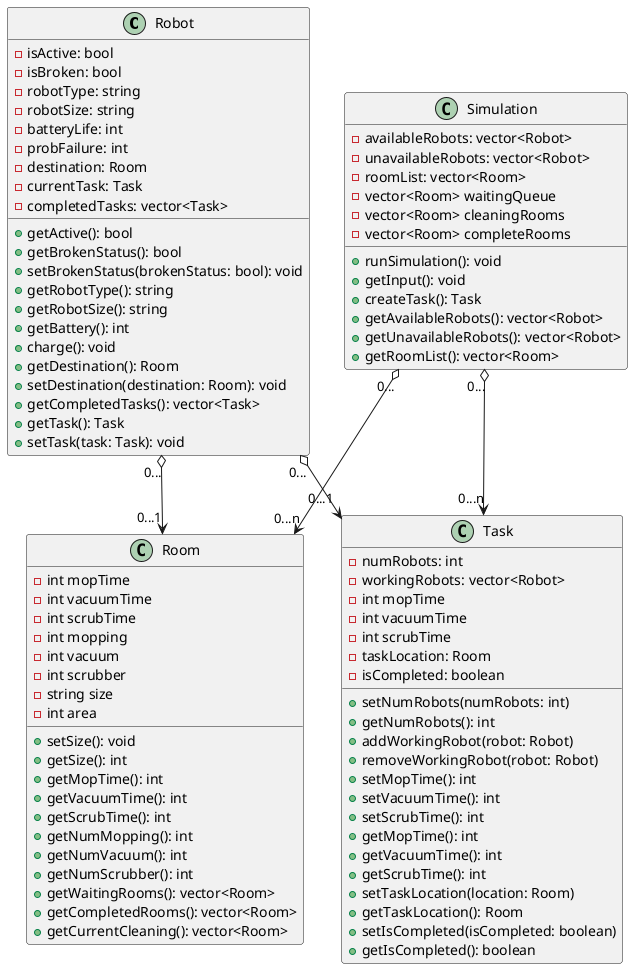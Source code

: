 @startuml classDiagrams

class Robot {
    - isActive: bool
    - isBroken: bool
    - robotType: string
    - robotSize: string
    - batteryLife: int
    - probFailure: int
    - destination: Room
    - currentTask: Task
    - completedTasks: vector<Task>
    + getActive(): bool
    + getBrokenStatus(): bool
    + setBrokenStatus(brokenStatus: bool): void
    + getRobotType(): string
    + getRobotSize(): string
    + getBattery(): int
    + charge(): void
    + getDestination(): Room
    + setDestination(destination: Room): void
    + getCompletedTasks(): vector<Task>
    + getTask(): Task
    + setTask(task: Task): void
}

class Room {
    - int mopTime
    - int vacuumTime
    - int scrubTime
    - int mopping
    - int vacuum
    - int scrubber
    - string size
    - int area

    + setSize(): void
    + getSize(): int
    + getMopTime(): int
    + getVacuumTime(): int
    + getScrubTime(): int
    + getNumMopping(): int
    + getNumVacuum(): int
    + getNumScrubber(): int
    + getWaitingRooms(): vector<Room>
    + getCompletedRooms(): vector<Room>
    + getCurrentCleaning(): vector<Room>
    
}

class Simulation {
    - availableRobots: vector<Robot>
    - unavailableRobots: vector<Robot>
    - roomList: vector<Room>
    - vector<Room> waitingQueue
    - vector<Room> cleaningRooms
    - vector<Room> completeRooms

    + runSimulation(): void
    + getInput(): void
    + createTask(): Task
    + getAvailableRobots(): vector<Robot>
    + getUnavailableRobots(): vector<Robot>
    + getRoomList(): vector<Room>
}

class Task {
  - numRobots: int
  - workingRobots: vector<Robot>
  - int mopTime
  - int vacuumTime
  - int scrubTime
  - taskLocation: Room
  - isCompleted: boolean
  + setNumRobots(numRobots: int)
  + getNumRobots(): int
  + addWorkingRobot(robot: Robot)
  + removeWorkingRobot(robot: Robot)
  + setMopTime(): int
  + setVacuumTime(): int
  + setScrubTime(): int
  + getMopTime(): int
  + getVacuumTime(): int
  + getScrubTime(): int
  + setTaskLocation(location: Room)
  + getTaskLocation(): Room
  + setIsCompleted(isCompleted: boolean)
  + getIsCompleted(): boolean
}

Robot "0..." o--> "0...1" Room
Robot "0..." o--> "0...1" Task
Simulation "0..." o--> "0...n" Room
Simulation "0..." o--> "0...n" Task


@enduml
